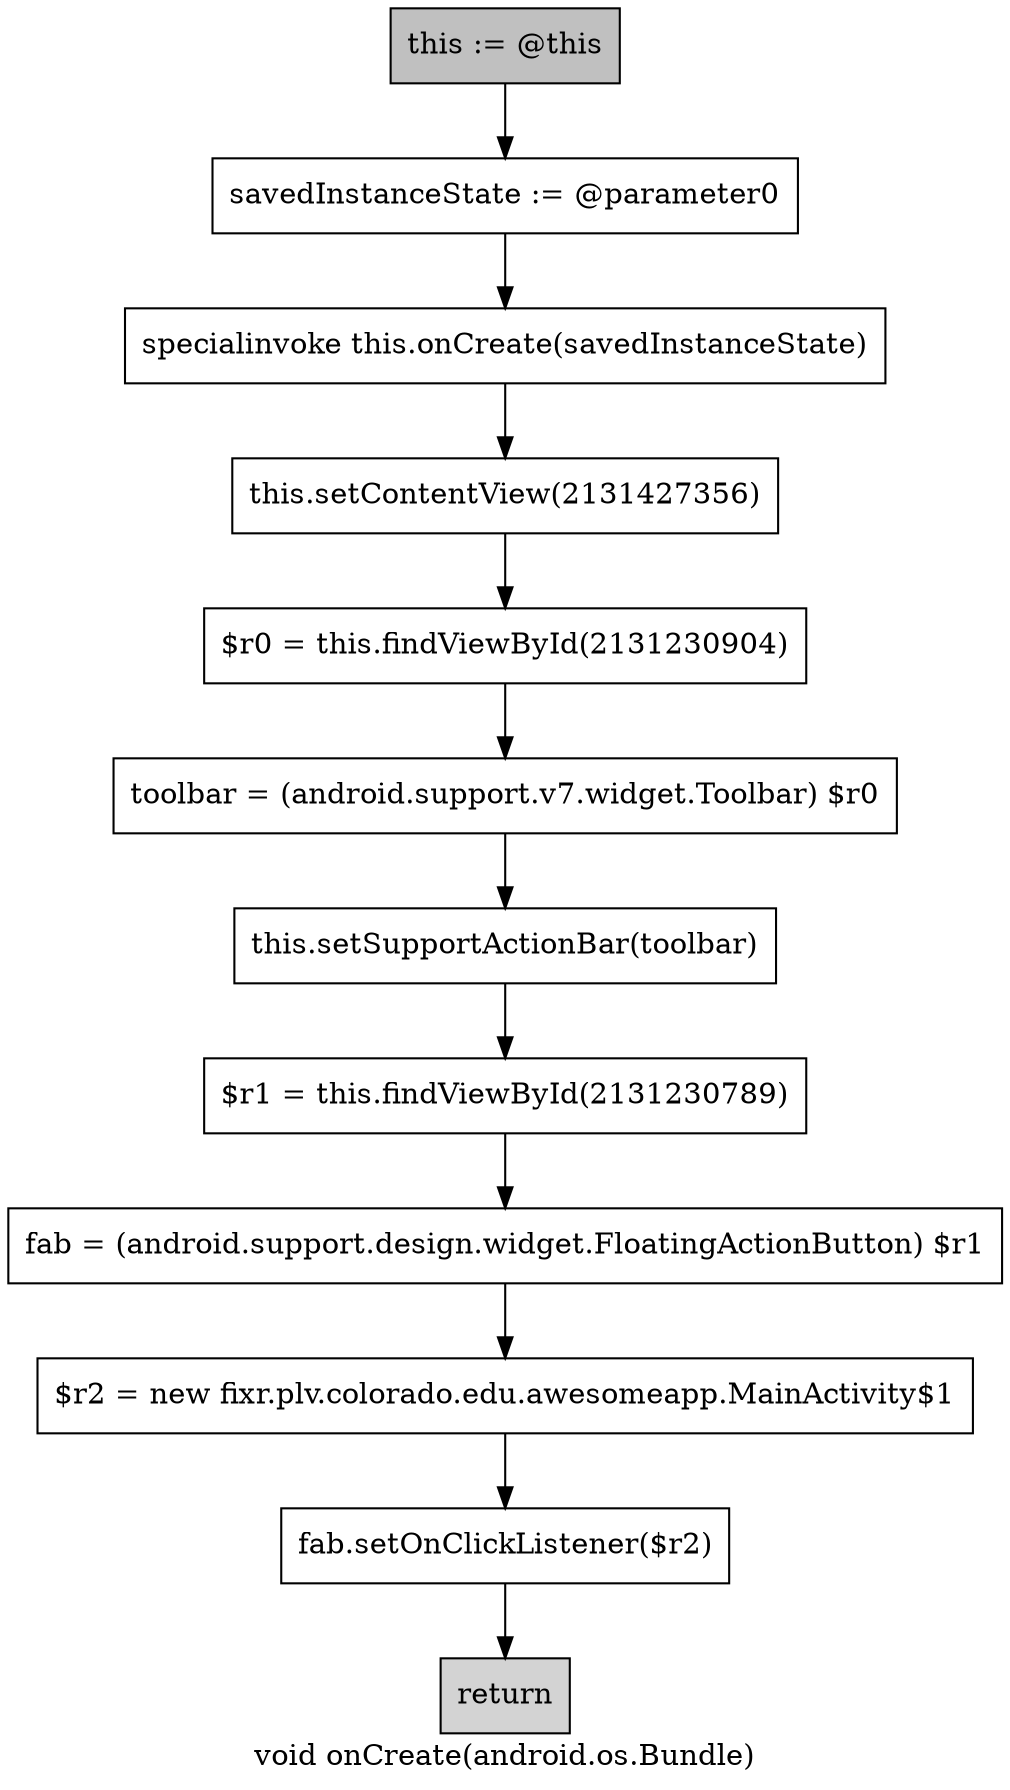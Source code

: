 digraph "void onCreate(android.os.Bundle)" {
    label="void onCreate(android.os.Bundle)";
    node [shape=box];
    "0" [style=filled,fillcolor=gray,label="this := @this",];
    "1" [label="savedInstanceState := @parameter0",];
    "0"->"1";
    "2" [label="specialinvoke this.onCreate(savedInstanceState)",];
    "1"->"2";
    "3" [label="this.setContentView(2131427356)",];
    "2"->"3";
    "4" [label="$r0 = this.findViewById(2131230904)",];
    "3"->"4";
    "5" [label="toolbar = (android.support.v7.widget.Toolbar) $r0",];
    "4"->"5";
    "6" [label="this.setSupportActionBar(toolbar)",];
    "5"->"6";
    "7" [label="$r1 = this.findViewById(2131230789)",];
    "6"->"7";
    "8" [label="fab = (android.support.design.widget.FloatingActionButton) $r1",];
    "7"->"8";
    "9" [label="$r2 = new fixr.plv.colorado.edu.awesomeapp.MainActivity$1",];
    "8"->"9";
    "10" [label="fab.setOnClickListener($r2)",];
    "9"->"10";
    "11" [style=filled,fillcolor=lightgray,label="return",];
    "10"->"11";
}
